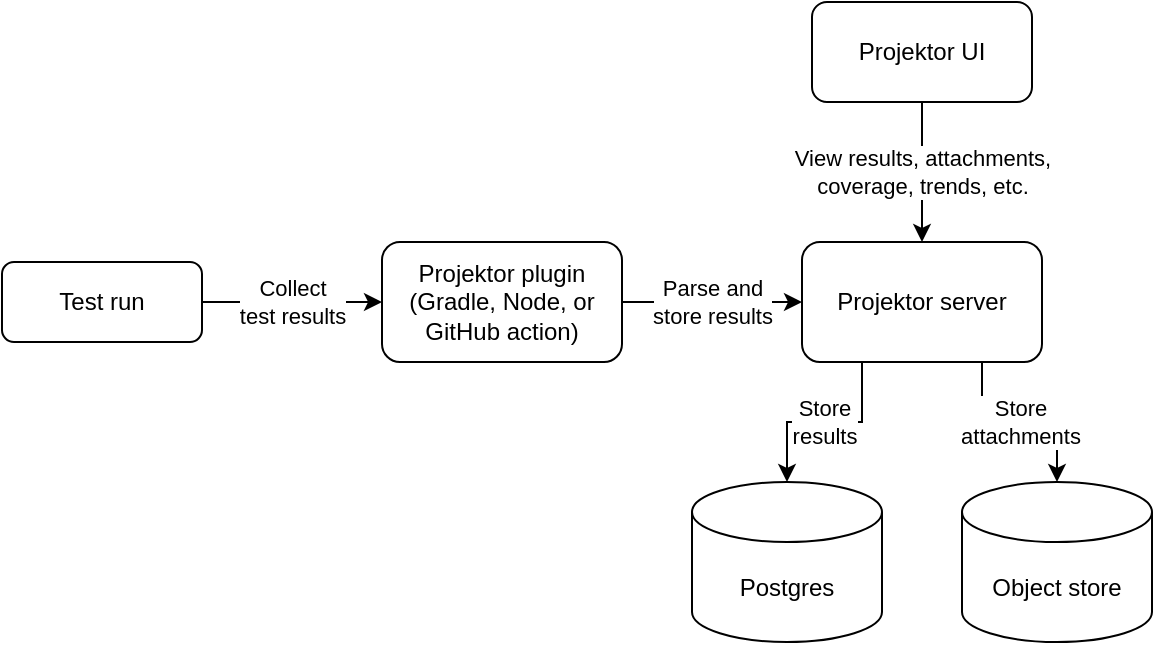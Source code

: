 <mxfile version="14.2.9" type="device"><diagram id="-gYVdi0AR9L-U44hH-Gt" name="Page-1"><mxGraphModel dx="782" dy="437" grid="1" gridSize="10" guides="1" tooltips="1" connect="1" arrows="1" fold="1" page="1" pageScale="1" pageWidth="850" pageHeight="1100" math="0" shadow="0"><root><mxCell id="0"/><mxCell id="1" parent="0"/><mxCell id="2cl50AkZMjOBTAb_cePc-3" value="Collect&lt;br&gt;test results" style="edgeStyle=orthogonalEdgeStyle;rounded=0;orthogonalLoop=1;jettySize=auto;html=1;entryX=0;entryY=0.5;entryDx=0;entryDy=0;" edge="1" parent="1" source="2cl50AkZMjOBTAb_cePc-1" target="2cl50AkZMjOBTAb_cePc-2"><mxGeometry relative="1" as="geometry"/></mxCell><mxCell id="2cl50AkZMjOBTAb_cePc-1" value="Test run" style="rounded=1;whiteSpace=wrap;html=1;" vertex="1" parent="1"><mxGeometry x="80" y="150" width="100" height="40" as="geometry"/></mxCell><mxCell id="2cl50AkZMjOBTAb_cePc-5" value="Parse and&lt;br&gt;store results" style="edgeStyle=orthogonalEdgeStyle;rounded=0;orthogonalLoop=1;jettySize=auto;html=1;entryX=0;entryY=0.5;entryDx=0;entryDy=0;" edge="1" parent="1" source="2cl50AkZMjOBTAb_cePc-2" target="2cl50AkZMjOBTAb_cePc-4"><mxGeometry relative="1" as="geometry"/></mxCell><mxCell id="2cl50AkZMjOBTAb_cePc-2" value="Projektor plugin (Gradle, Node, or GitHub action)" style="rounded=1;whiteSpace=wrap;html=1;" vertex="1" parent="1"><mxGeometry x="270" y="140" width="120" height="60" as="geometry"/></mxCell><mxCell id="2cl50AkZMjOBTAb_cePc-7" value="Store&lt;br&gt;results" style="edgeStyle=orthogonalEdgeStyle;rounded=0;orthogonalLoop=1;jettySize=auto;html=1;exitX=0.25;exitY=1;exitDx=0;exitDy=0;entryX=0.5;entryY=0;entryDx=0;entryDy=0;entryPerimeter=0;" edge="1" parent="1" source="2cl50AkZMjOBTAb_cePc-4" target="2cl50AkZMjOBTAb_cePc-6"><mxGeometry relative="1" as="geometry"><Array as="points"><mxPoint x="510" y="230"/><mxPoint x="473" y="230"/></Array></mxGeometry></mxCell><mxCell id="2cl50AkZMjOBTAb_cePc-9" value="Store&lt;br&gt;attachments" style="edgeStyle=orthogonalEdgeStyle;rounded=0;orthogonalLoop=1;jettySize=auto;html=1;exitX=0.75;exitY=1;exitDx=0;exitDy=0;entryX=0.5;entryY=0;entryDx=0;entryDy=0;entryPerimeter=0;" edge="1" parent="1" source="2cl50AkZMjOBTAb_cePc-4" target="2cl50AkZMjOBTAb_cePc-8"><mxGeometry relative="1" as="geometry"><Array as="points"><mxPoint x="570" y="230"/><mxPoint x="608" y="230"/></Array></mxGeometry></mxCell><mxCell id="2cl50AkZMjOBTAb_cePc-4" value="Projektor server" style="rounded=1;whiteSpace=wrap;html=1;" vertex="1" parent="1"><mxGeometry x="480" y="140" width="120" height="60" as="geometry"/></mxCell><mxCell id="2cl50AkZMjOBTAb_cePc-6" value="Postgres" style="shape=cylinder3;whiteSpace=wrap;html=1;boundedLbl=1;backgroundOutline=1;size=15;" vertex="1" parent="1"><mxGeometry x="425" y="260" width="95" height="80" as="geometry"/></mxCell><mxCell id="2cl50AkZMjOBTAb_cePc-8" value="Object store" style="shape=cylinder3;whiteSpace=wrap;html=1;boundedLbl=1;backgroundOutline=1;size=15;" vertex="1" parent="1"><mxGeometry x="560" y="260" width="95" height="80" as="geometry"/></mxCell><mxCell id="2cl50AkZMjOBTAb_cePc-11" value="View results, attachments, &lt;br&gt;coverage, trends, etc." style="edgeStyle=orthogonalEdgeStyle;rounded=0;orthogonalLoop=1;jettySize=auto;html=1;entryX=0.5;entryY=0;entryDx=0;entryDy=0;" edge="1" parent="1" source="2cl50AkZMjOBTAb_cePc-10" target="2cl50AkZMjOBTAb_cePc-4"><mxGeometry relative="1" as="geometry"/></mxCell><mxCell id="2cl50AkZMjOBTAb_cePc-10" value="Projektor UI" style="rounded=1;whiteSpace=wrap;html=1;" vertex="1" parent="1"><mxGeometry x="485" y="20" width="110" height="50" as="geometry"/></mxCell></root></mxGraphModel></diagram></mxfile>